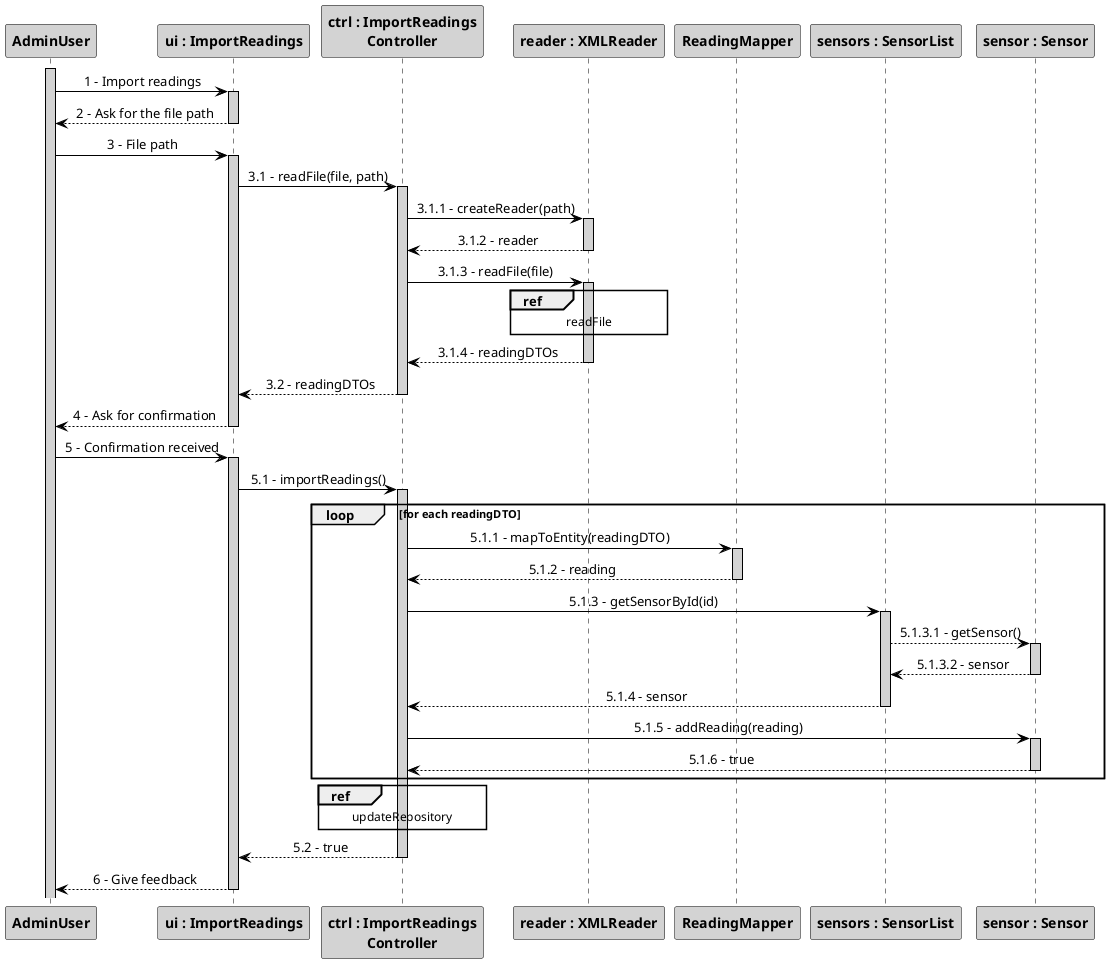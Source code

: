 @startuml
skinparam sequenceMessageAlign center
skinparam sequence {
	ArrowColor Black
	ActorBorderColor DarkBlue
	LifeLineBorderColor black
	LifeLineBackgroundColor LightGrey

	ParticipantBorderColor Black
	ParticipantBackgroundColor LightGrey
	ParticipantFontStyle Bold

	ActorBackgroundColor DimGrey
	ActorFontColor DeepSkyBlue
	ActorFontStyle Bold
	ActorFontSize 17
	ActorFontName Aapex
}

activate AdminUser
actor AdminUser

AdminUser -> "ui : ImportReadings":1 - Import readings
activate "ui : ImportReadings"
"ui : ImportReadings" --> AdminUser: 2 - Ask for the file path
deactivate "ui : ImportReadings"
AdminUser -> "ui : ImportReadings": 3 - File path
activate "ui : ImportReadings"
"ui : ImportReadings" -> "ctrl : ImportReadings\nController": 3.1 - readFile(file, path)
activate "ctrl : ImportReadings\nController"
"ctrl : ImportReadings\nController" -> "reader : XMLReader": 3.1.1 - createReader(path)
activate "reader : XMLReader"
"reader : XMLReader" --> "ctrl : ImportReadings\nController": 3.1.2 - reader
deactivate "reader : XMLReader"
"ctrl : ImportReadings\nController" -> "reader : XMLReader": 3.1.3 - readFile(file)
activate "reader : XMLReader"
ref over "reader : XMLReader"
readFile
end
"reader : XMLReader" --> "ctrl : ImportReadings\nController": 3.1.4 - readingDTOs
deactivate "reader : XMLReader"
"ctrl : ImportReadings\nController" --> "ui : ImportReadings": 3.2 - readingDTOs
deactivate "ctrl : ImportReadings\nController"
"ui : ImportReadings" --> AdminUser: 4 - Ask for confirmation
deactivate "ui : ImportReadings"
AdminUser -> "ui : ImportReadings": 5 - Confirmation received
activate "ui : ImportReadings"
"ui : ImportReadings" -> "ctrl : ImportReadings\nController": 5.1 - importReadings()
activate "ctrl : ImportReadings\nController"
loop for each readingDTO
"ctrl : ImportReadings\nController" -> ReadingMapper: 5.1.1 - mapToEntity(readingDTO)
activate ReadingMapper
ReadingMapper --> "ctrl : ImportReadings\nController": 5.1.2 - reading
deactivate ReadingMapper
"ctrl : ImportReadings\nController" -> "sensors : SensorList": 5.1.3 - getSensorById(id)
activate "sensors : SensorList"
"sensors : SensorList" --> "sensor : Sensor": 5.1.3.1 - getSensor()
activate "sensor : Sensor"
"sensor : Sensor" --> "sensors : SensorList": 5.1.3.2 - sensor
deactivate "sensor : Sensor"
"sensors : SensorList" --> "ctrl : ImportReadings\nController": 5.1.4 - sensor
deactivate "sensors : SensorList"
"ctrl : ImportReadings\nController" -> "sensor : Sensor": 5.1.5 - addReading(reading)
activate "sensor : Sensor"
"sensor : Sensor" --> "ctrl : ImportReadings\nController": 5.1.6 - true
deactivate "sensor : Sensor"
end loop
ref over "ctrl : ImportReadings\nController"
updateRepository
end
"ctrl : ImportReadings\nController" --> "ui : ImportReadings": 5.2 - true
deactivate "ctrl : ImportReadings\nController"
"ui : ImportReadings" --> AdminUser: 6 - Give feedback
deactivate "ui : ImportReadings"
@enduml